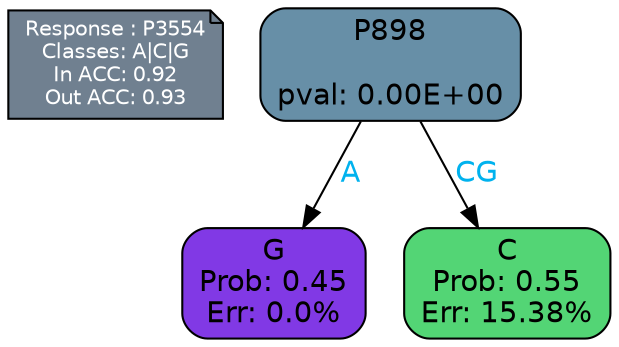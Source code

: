 digraph Tree {
node [shape=box, style="filled, rounded", color="black", fontname=helvetica] ;
graph [ranksep=equally, splines=polylines, bgcolor=transparent, dpi=600] ;
edge [fontname=helvetica] ;
LEGEND [label="Response : P3554
Classes: A|C|G
In ACC: 0.92
Out ACC: 0.93
",shape=note,align=left,style=filled,fillcolor="slategray",fontcolor="white",fontsize=10];1 [label="P898

pval: 0.00E+00", fillcolor="#678fa7"] ;
2 [label="G
Prob: 0.45
Err: 0.0%", fillcolor="#8139e5"] ;
3 [label="C
Prob: 0.55
Err: 15.38%", fillcolor="#53d575"] ;
1 -> 2 [label="A",fontcolor=deepskyblue2] ;
1 -> 3 [label="CG",fontcolor=deepskyblue2] ;
{rank = same; 2;3;}{rank = same; LEGEND;1;}}